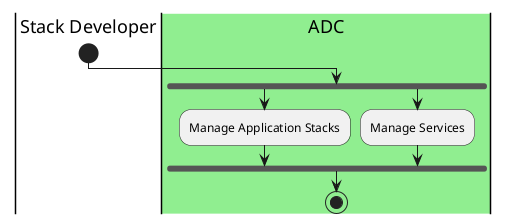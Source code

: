 @startuml
|Stack Developer|
start
|#lightgreen|ADC|
fork
:Manage Application Stacks;
fork again
:Manage Services;
fork end
stop
@enduml
